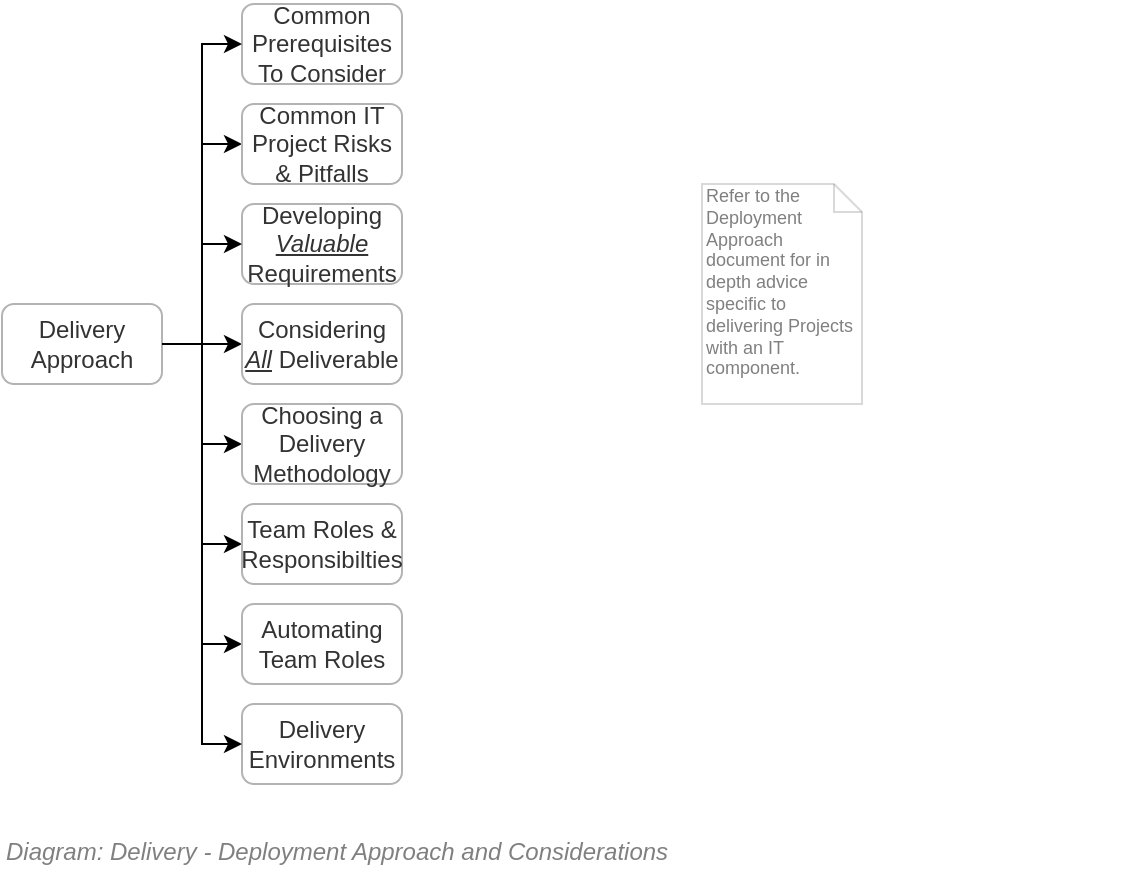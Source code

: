 <mxfile compressed="false" version="17.5.0" type="google">
  <diagram id="RGsDfwzK2-LCwrcylnM9" name="Delivery Apporach">
    <mxGraphModel grid="1" page="1" gridSize="10" guides="1" tooltips="1" connect="1" arrows="1" fold="1" pageScale="1" pageWidth="827" pageHeight="1169" math="0" shadow="0">
      <root>
        <mxCell id="VeLkgxaD0AlNem_FnWKY-0" />
        <mxCell id="VeLkgxaD0AlNem_FnWKY-1" parent="VeLkgxaD0AlNem_FnWKY-0" />
        <UserObject label="" tooltip="ABOUT&#xa;&#xa;It is common to think deploying new systems is only about code, a Db, and maybe some seed data. There&#39;s a LOT more to it...&#xa;&#xa;Starting with getting an online collab space where more than one person can work (e.g.: an ALM Suite account).&#xa;&#xa;Then there&#39;s setting up one or more Domain Names, creating a TEXT DNS record for cert services to validate that you are in charge/own the Domain Names. Then there&#39;s the ordering of a Cert, creating DNS records (A Records, and sometimes MX records for email). Then there&#39;s coding a pipeline to use the ALM&#39;s Build Service to compile the code. There&#39;s the schema of the system&#39;s database, and updates (although consider using a DbAsCode to simplify deployment delta creations). And Media to consider. And if you&#39;re replacing an existing system there&#39;s the whole migration of existing data to the new system -- but DO NOT do it Db to Db -- the old Db&#39;s data MUST be passed through the service&#39;s APIs to ensure it&#39;s using the same validation as everybody else. Your build pipeline SHOULD be using a fully automated test suite. This is really the only way to capture system IP in any meaningful way (enterprise test contractors leave after go live).&#xa;&#xa;The build pipeline also deals with external services via configuration.&#xa;&#xa;And you SHOULD never go live without monitoring being in place to alert the right people of any abnormal behaviour is spotted. Basically, deploying software in a resilient, modular, maintainable manner involves delivering a lot." id="VeLkgxaD0AlNem_FnWKY-2">
          <mxCell style="shape=image;html=1;verticalAlign=top;verticalLabelPosition=bottom;labelBackgroundColor=#ffffff;imageAspect=0;aspect=fixed;image=https://cdn1.iconfinder.com/data/icons/hawcons/32/699014-icon-28-information-128.png;shadow=0;dashed=0;fontFamily=Helvetica;fontSize=12;fontColor=#000000;align=center;strokeColor=#000000;fillColor=#505050;dashPattern=1 1;" vertex="1" parent="VeLkgxaD0AlNem_FnWKY-1">
            <mxGeometry x="660" y="620" width="20" height="20" as="geometry" />
          </mxCell>
        </UserObject>
        <object label="Refer to the&amp;nbsp;&lt;br&gt;Deployment Approach document for in depth advice specific to delivering Projects with an IT component." placeholders="1" tags="note" id="VeLkgxaD0AlNem_FnWKY-3">
          <mxCell style="shape=note;whiteSpace=wrap;html=1;size=14;verticalAlign=top;align=left;spacingTop=-6;strokeWidth=1;fontSize=9;opacity=30;fillColor=none;strokeColor=#808080;fontColor=#808080;" vertex="1" parent="VeLkgxaD0AlNem_FnWKY-1">
            <mxGeometry x="470" y="290" width="80" height="110" as="geometry" />
          </mxCell>
        </object>
        <mxCell id="VeLkgxaD0AlNem_FnWKY-4" style="edgeStyle=elbowEdgeStyle;rounded=0;orthogonalLoop=1;jettySize=auto;html=1;entryX=0;entryY=0.5;entryDx=0;entryDy=0;fontSize=12;exitX=1;exitY=0.5;exitDx=0;exitDy=0;" edge="1" parent="VeLkgxaD0AlNem_FnWKY-1" source="VeLkgxaD0AlNem_FnWKY-9" target="VeLkgxaD0AlNem_FnWKY-17">
          <mxGeometry relative="1" as="geometry">
            <mxPoint x="450" y="180" as="sourcePoint" />
          </mxGeometry>
        </mxCell>
        <mxCell id="VeLkgxaD0AlNem_FnWKY-5" style="edgeStyle=orthogonalEdgeStyle;rounded=0;orthogonalLoop=1;jettySize=auto;html=1;entryX=0;entryY=0.5;entryDx=0;entryDy=0;fontSize=12;exitX=1;exitY=0.5;exitDx=0;exitDy=0;" edge="1" parent="VeLkgxaD0AlNem_FnWKY-1" source="VeLkgxaD0AlNem_FnWKY-9" target="VeLkgxaD0AlNem_FnWKY-12">
          <mxGeometry relative="1" as="geometry" />
        </mxCell>
        <mxCell id="VeLkgxaD0AlNem_FnWKY-6" style="edgeStyle=elbowEdgeStyle;rounded=0;orthogonalLoop=1;jettySize=auto;html=1;fontSize=12;entryX=0;entryY=0.5;entryDx=0;entryDy=0;" edge="1" parent="VeLkgxaD0AlNem_FnWKY-1" source="VeLkgxaD0AlNem_FnWKY-9" target="VeLkgxaD0AlNem_FnWKY-11">
          <mxGeometry relative="1" as="geometry" />
        </mxCell>
        <mxCell id="VeLkgxaD0AlNem_FnWKY-7" style="edgeStyle=orthogonalEdgeStyle;rounded=0;orthogonalLoop=1;jettySize=auto;html=1;entryX=0;entryY=0.5;entryDx=0;entryDy=0;fontSize=12;exitX=1;exitY=0.5;exitDx=0;exitDy=0;" edge="1" parent="VeLkgxaD0AlNem_FnWKY-1" source="VeLkgxaD0AlNem_FnWKY-9" target="VeLkgxaD0AlNem_FnWKY-16">
          <mxGeometry relative="1" as="geometry">
            <Array as="points">
              <mxPoint x="220" y="370" />
              <mxPoint x="220" y="470" />
            </Array>
          </mxGeometry>
        </mxCell>
        <mxCell id="VeLkgxaD0AlNem_FnWKY-8" style="edgeStyle=elbowEdgeStyle;rounded=0;orthogonalLoop=1;jettySize=auto;html=1;entryX=0;entryY=0.5;entryDx=0;entryDy=0;fontSize=12;" edge="1" parent="VeLkgxaD0AlNem_FnWKY-1" source="VeLkgxaD0AlNem_FnWKY-9" target="VeLkgxaD0AlNem_FnWKY-20">
          <mxGeometry relative="1" as="geometry" />
        </mxCell>
        <UserObject label="Delivery Approach" link="https://www.draw.io/#G15o2KeIGHn_QQKEGrSOj0Ot8KJxLwC4rH" id="VeLkgxaD0AlNem_FnWKY-9">
          <mxCell style="rounded=1;whiteSpace=wrap;html=1;shadow=0;glass=0;comic=0;strokeColor=#B3B3B3;fillColor=none;fontSize=12;align=center;fontColor=#333333;recursiveResize=0;container=1;collapsible=0;" vertex="1" parent="VeLkgxaD0AlNem_FnWKY-1">
            <mxGeometry x="120" y="350" width="80" height="40" as="geometry" />
          </mxCell>
        </UserObject>
        <UserObject label="Developing &lt;u&gt;&lt;i&gt;Valuable&lt;/i&gt;&lt;/u&gt;&lt;br&gt;Requirements" link="https://www.draw.io/#G15o2KeIGHn_QQKEGrSOj0Ot8KJxLwC4rH" id="VeLkgxaD0AlNem_FnWKY-10">
          <mxCell style="rounded=1;whiteSpace=wrap;html=1;shadow=0;glass=0;comic=0;strokeColor=#B3B3B3;fillColor=none;fontSize=12;align=center;fontColor=#333333;recursiveResize=0;container=1;collapsible=0;" vertex="1" parent="VeLkgxaD0AlNem_FnWKY-1">
            <mxGeometry x="240" y="300" width="80" height="40" as="geometry" />
          </mxCell>
        </UserObject>
        <UserObject label="Choosing a Delivery Methodology" link="https://www.draw.io/#G15o2KeIGHn_QQKEGrSOj0Ot8KJxLwC4rH" id="VeLkgxaD0AlNem_FnWKY-11">
          <mxCell style="rounded=1;whiteSpace=wrap;html=1;shadow=0;glass=0;comic=0;strokeColor=#B3B3B3;fillColor=none;fontSize=12;align=center;fontColor=#333333;recursiveResize=0;container=1;collapsible=0;" vertex="1" parent="VeLkgxaD0AlNem_FnWKY-1">
            <mxGeometry x="240" y="400" width="80" height="40" as="geometry" />
          </mxCell>
        </UserObject>
        <UserObject label="Common IT Project Risks &amp;amp; Pitfalls" link="https://www.draw.io/#G15o2KeIGHn_QQKEGrSOj0Ot8KJxLwC4rH" id="VeLkgxaD0AlNem_FnWKY-12">
          <mxCell style="rounded=1;whiteSpace=wrap;html=1;shadow=0;glass=0;comic=0;strokeColor=#B3B3B3;fillColor=none;fontSize=12;align=center;fontColor=#333333;recursiveResize=0;container=1;collapsible=0;" vertex="1" parent="VeLkgxaD0AlNem_FnWKY-1">
            <mxGeometry x="240" y="250" width="80" height="40" as="geometry" />
          </mxCell>
        </UserObject>
        <UserObject label="Common Prerequisites&lt;br&gt;To Consider" link="https://www.draw.io/#G15o2KeIGHn_QQKEGrSOj0Ot8KJxLwC4rH" id="VeLkgxaD0AlNem_FnWKY-13">
          <mxCell style="rounded=1;whiteSpace=wrap;html=1;shadow=0;glass=0;comic=0;strokeColor=#B3B3B3;fillColor=none;fontSize=12;align=center;fontColor=#333333;recursiveResize=0;container=1;collapsible=0;" vertex="1" parent="VeLkgxaD0AlNem_FnWKY-1">
            <mxGeometry x="240" y="200" width="80" height="40" as="geometry" />
          </mxCell>
        </UserObject>
        <UserObject label="Delivery Environments" link="https://www.draw.io/#G15o2KeIGHn_QQKEGrSOj0Ot8KJxLwC4rH" id="VeLkgxaD0AlNem_FnWKY-14">
          <mxCell style="rounded=1;whiteSpace=wrap;html=1;shadow=0;glass=0;comic=0;strokeColor=#B3B3B3;fillColor=none;fontSize=12;align=center;fontColor=#333333;recursiveResize=0;container=1;collapsible=0;" vertex="1" parent="VeLkgxaD0AlNem_FnWKY-1">
            <mxGeometry x="240" y="550" width="80" height="40" as="geometry" />
          </mxCell>
        </UserObject>
        <mxCell id="VeLkgxaD0AlNem_FnWKY-15" style="edgeStyle=orthogonalEdgeStyle;rounded=0;orthogonalLoop=1;jettySize=auto;html=1;entryX=0;entryY=0.5;entryDx=0;entryDy=0;fontSize=12;exitX=1;exitY=0.5;exitDx=0;exitDy=0;" edge="1" parent="VeLkgxaD0AlNem_FnWKY-1" source="VeLkgxaD0AlNem_FnWKY-9" target="VeLkgxaD0AlNem_FnWKY-14">
          <mxGeometry relative="1" as="geometry">
            <mxPoint x="180" y="160.333" as="sourcePoint" />
            <mxPoint x="280.333" y="500.333" as="targetPoint" />
          </mxGeometry>
        </mxCell>
        <UserObject label="Team Roles &amp;amp; Responsibilties" link="https://www.draw.io/#G15o2KeIGHn_QQKEGrSOj0Ot8KJxLwC4rH" id="VeLkgxaD0AlNem_FnWKY-16">
          <mxCell style="rounded=1;whiteSpace=wrap;html=1;shadow=0;glass=0;comic=0;strokeColor=#B3B3B3;fillColor=none;fontSize=12;align=center;fontColor=#333333;recursiveResize=0;container=1;collapsible=0;" vertex="1" parent="VeLkgxaD0AlNem_FnWKY-1">
            <mxGeometry x="240" y="450" width="80" height="40" as="geometry" />
          </mxCell>
        </UserObject>
        <UserObject label="Considering&lt;br&gt;&lt;u&gt;&lt;i&gt;All&lt;/i&gt;&lt;/u&gt; Deliverable" link="https://www.draw.io/#G15o2KeIGHn_QQKEGrSOj0Ot8KJxLwC4rH" id="VeLkgxaD0AlNem_FnWKY-17">
          <mxCell style="rounded=1;whiteSpace=wrap;html=1;shadow=0;glass=0;comic=0;strokeColor=#B3B3B3;fillColor=none;fontSize=12;align=center;fontColor=#333333;recursiveResize=0;container=1;collapsible=0;" vertex="1" parent="VeLkgxaD0AlNem_FnWKY-1">
            <mxGeometry x="240" y="350" width="80" height="40" as="geometry" />
          </mxCell>
        </UserObject>
        <mxCell id="VeLkgxaD0AlNem_FnWKY-18" style="edgeStyle=orthogonalEdgeStyle;rounded=0;orthogonalLoop=1;jettySize=auto;html=1;entryX=0;entryY=0.5;entryDx=0;entryDy=0;fontSize=12;" edge="1" parent="VeLkgxaD0AlNem_FnWKY-1" source="VeLkgxaD0AlNem_FnWKY-9" target="VeLkgxaD0AlNem_FnWKY-10">
          <mxGeometry relative="1" as="geometry">
            <mxPoint x="180" y="160.333" as="sourcePoint" />
            <mxPoint x="280.333" y="400.333" as="targetPoint" />
          </mxGeometry>
        </mxCell>
        <mxCell id="VeLkgxaD0AlNem_FnWKY-19" style="edgeStyle=orthogonalEdgeStyle;rounded=0;orthogonalLoop=1;jettySize=auto;html=1;entryX=0;entryY=0.5;entryDx=0;entryDy=0;fontSize=12;exitX=1;exitY=0.5;exitDx=0;exitDy=0;" edge="1" parent="VeLkgxaD0AlNem_FnWKY-1" source="VeLkgxaD0AlNem_FnWKY-9" target="VeLkgxaD0AlNem_FnWKY-13">
          <mxGeometry relative="1" as="geometry">
            <mxPoint x="210" y="380.107" as="sourcePoint" />
            <mxPoint x="250.01" y="279.913" as="targetPoint" />
          </mxGeometry>
        </mxCell>
        <UserObject label="Automating Team Roles" link="https://www.draw.io/#G15o2KeIGHn_QQKEGrSOj0Ot8KJxLwC4rH" id="VeLkgxaD0AlNem_FnWKY-20">
          <mxCell style="rounded=1;whiteSpace=wrap;html=1;shadow=0;glass=0;comic=0;strokeColor=#B3B3B3;fillColor=none;fontSize=12;align=center;fontColor=#333333;recursiveResize=0;container=1;collapsible=0;" vertex="1" parent="VeLkgxaD0AlNem_FnWKY-1">
            <mxGeometry x="240" y="500" width="80" height="40" as="geometry" />
          </mxCell>
        </UserObject>
        <mxCell id="VeLkgxaD0AlNem_FnWKY-21" value="&lt;font style=&quot;font-size: 12px&quot;&gt;Diagram: Delivery - Deployment Approach and Considerations&lt;/font&gt;" style="text;strokeColor=none;fillColor=none;html=1;fontSize=24;fontStyle=2;verticalAlign=middle;align=left;shadow=0;glass=0;comic=0;opacity=30;fontColor=#808080;" vertex="1" parent="VeLkgxaD0AlNem_FnWKY-1">
          <mxGeometry x="120" y="600" width="520" height="40" as="geometry" />
        </mxCell>
      </root>
    </mxGraphModel>
  </diagram>
</mxfile>
